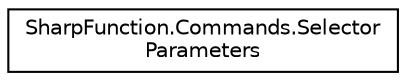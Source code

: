 digraph "Graphical Class Hierarchy"
{
 // LATEX_PDF_SIZE
  edge [fontname="Helvetica",fontsize="10",labelfontname="Helvetica",labelfontsize="10"];
  node [fontname="Helvetica",fontsize="10",shape=record];
  rankdir="LR";
  Node0 [label="SharpFunction.Commands.Selector\lParameters",height=0.2,width=0.4,color="black", fillcolor="white", style="filled",URL="$struct_sharp_function_1_1_commands_1_1_selector_parameters.html",tooltip="Represents parameters for entity selector"];
}
